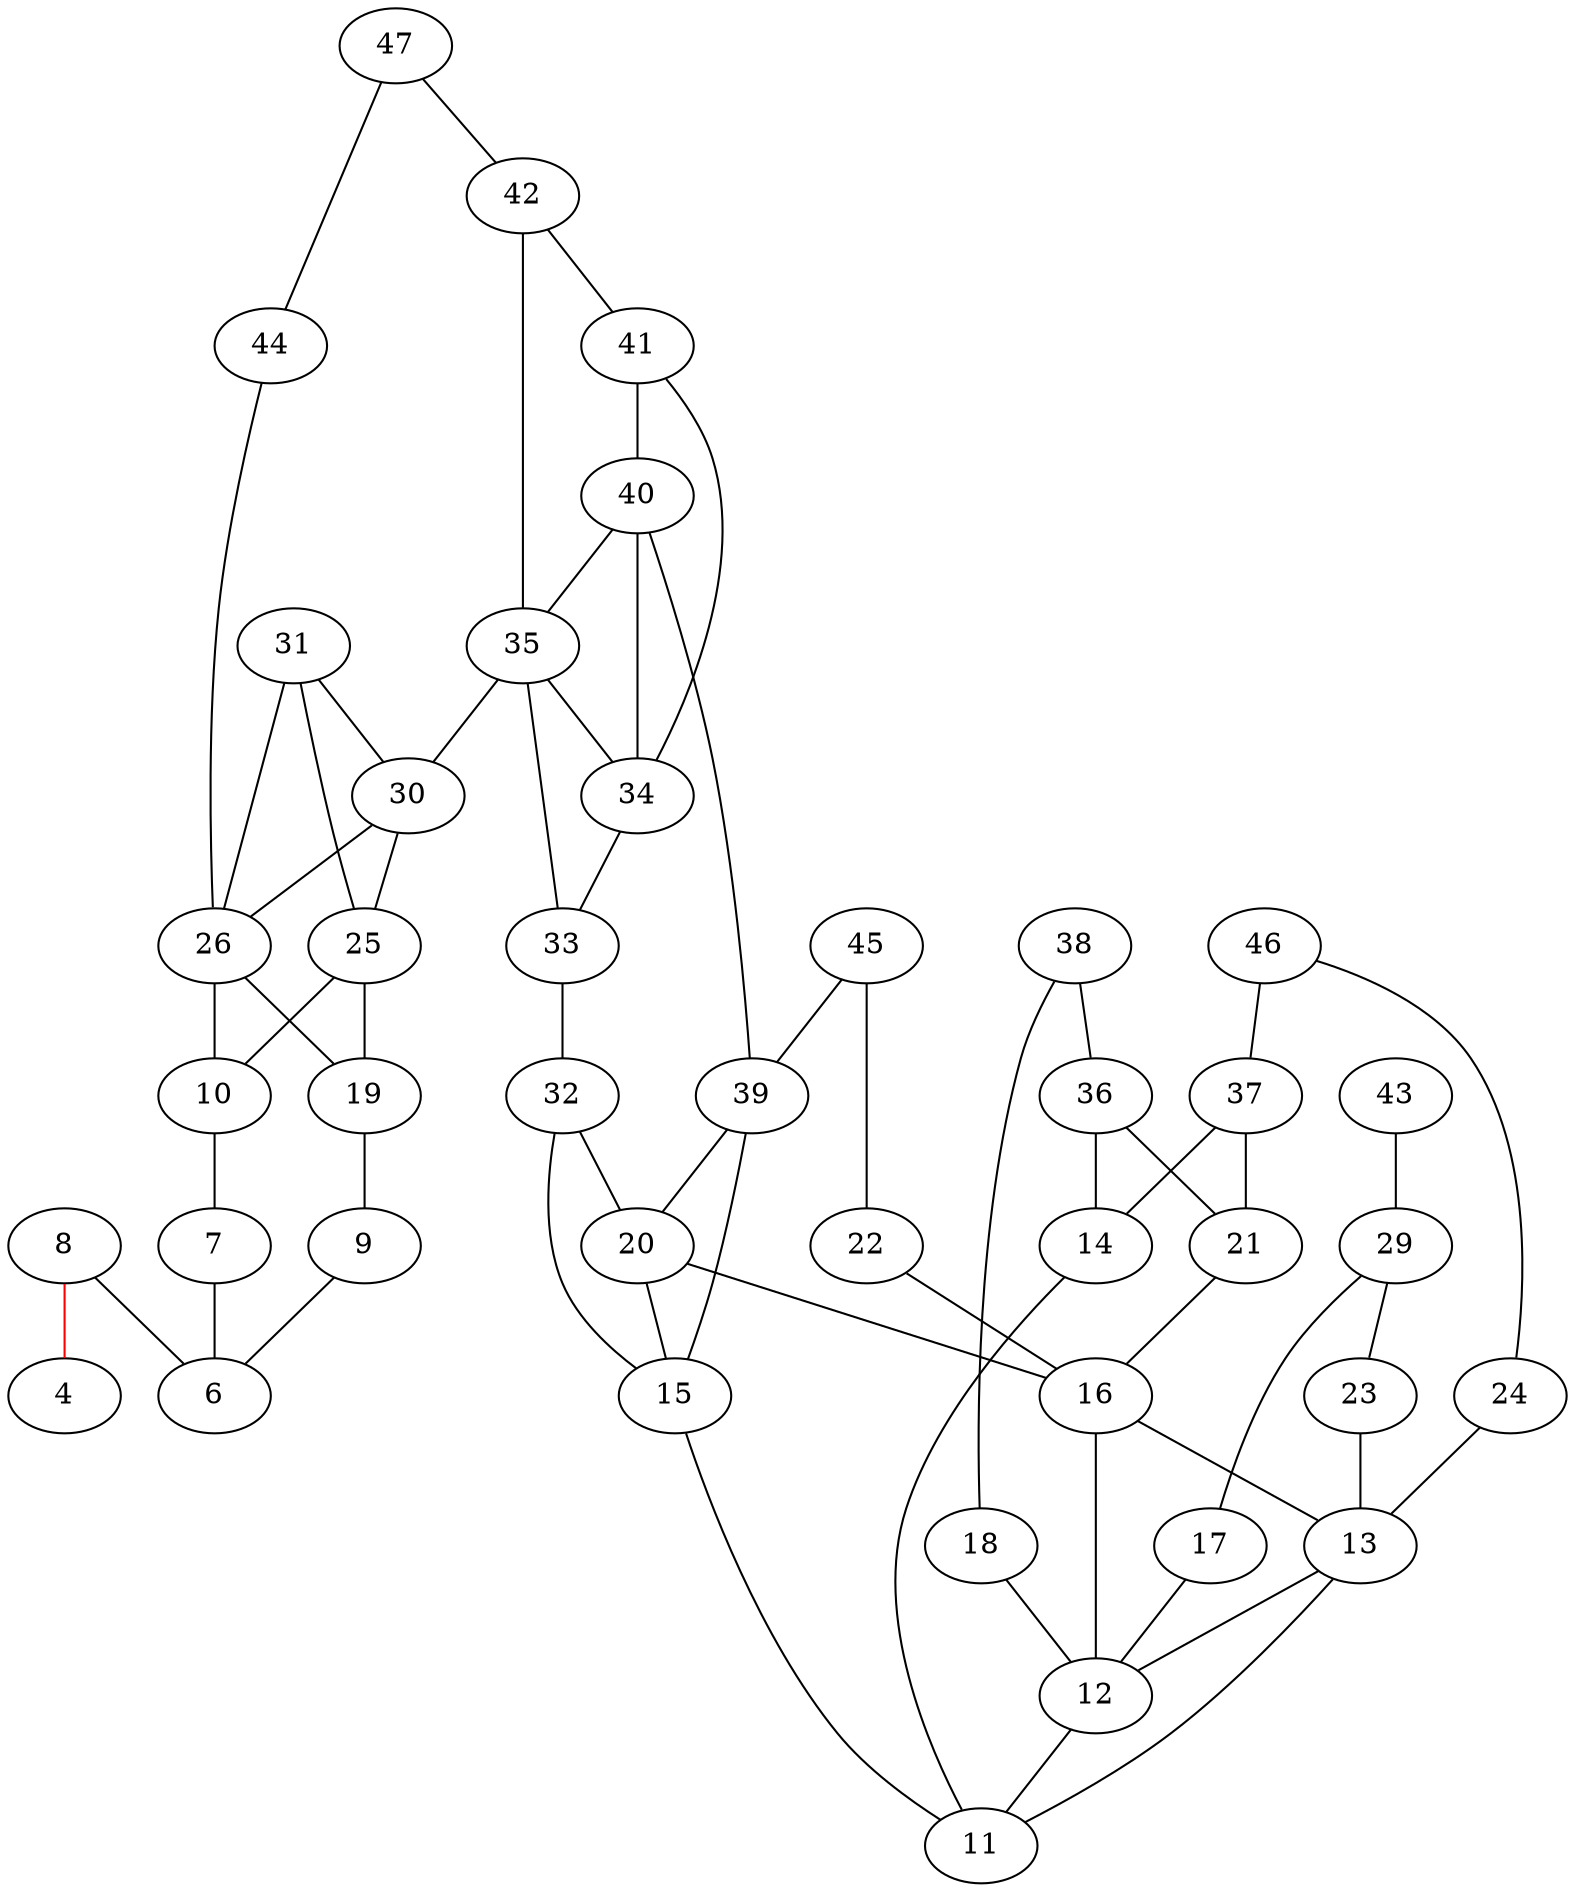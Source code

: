 graph G {
4;

6;

7;

8;

9;

10;

11;

12;

13;

14;

15;

16;

17;

18;

19;

20;

21;

22;

23;

24;

25;

26;

29;

30;

31;

32;

33;

34;

35;

36;

37;

38;

39;

40;

41;

42;

43;

44;

45;

46;

47;

7 -- 6;

8 -- 4 [color=red];

8 -- 6;

9 -- 6;

10 -- 7;

12 -- 11;

13 -- 11;

13 -- 12;

14 -- 11;

15 -- 11;

16 -- 12;

16 -- 13;

17 -- 12;

18 -- 12;

19 -- 9;

20 -- 15;

20 -- 16;

21 -- 16;

22 -- 16;

23 -- 13;

24 -- 13;

25 -- 10;

25 -- 19;

26 -- 10;

26 -- 19;

29 -- 17;

29 -- 23;

30 -- 25;

30 -- 26;

31 -- 25;

31 -- 26;

31 -- 30;

32 -- 15;

32 -- 20;

33 -- 32;

34 -- 33;

35 -- 30;

35 -- 33;

35 -- 34;

36 -- 14;

36 -- 21;

37 -- 14;

37 -- 21;

38 -- 18;

38 -- 36;

39 -- 15;

39 -- 20;

40 -- 34;

40 -- 35;

40 -- 39;

41 -- 34;

41 -- 40;

42 -- 35;

42 -- 41;

43 -- 29;

44 -- 26;

45 -- 22;

45 -- 39;

46 -- 24;

46 -- 37;

47 -- 42;

47 -- 44;

}
